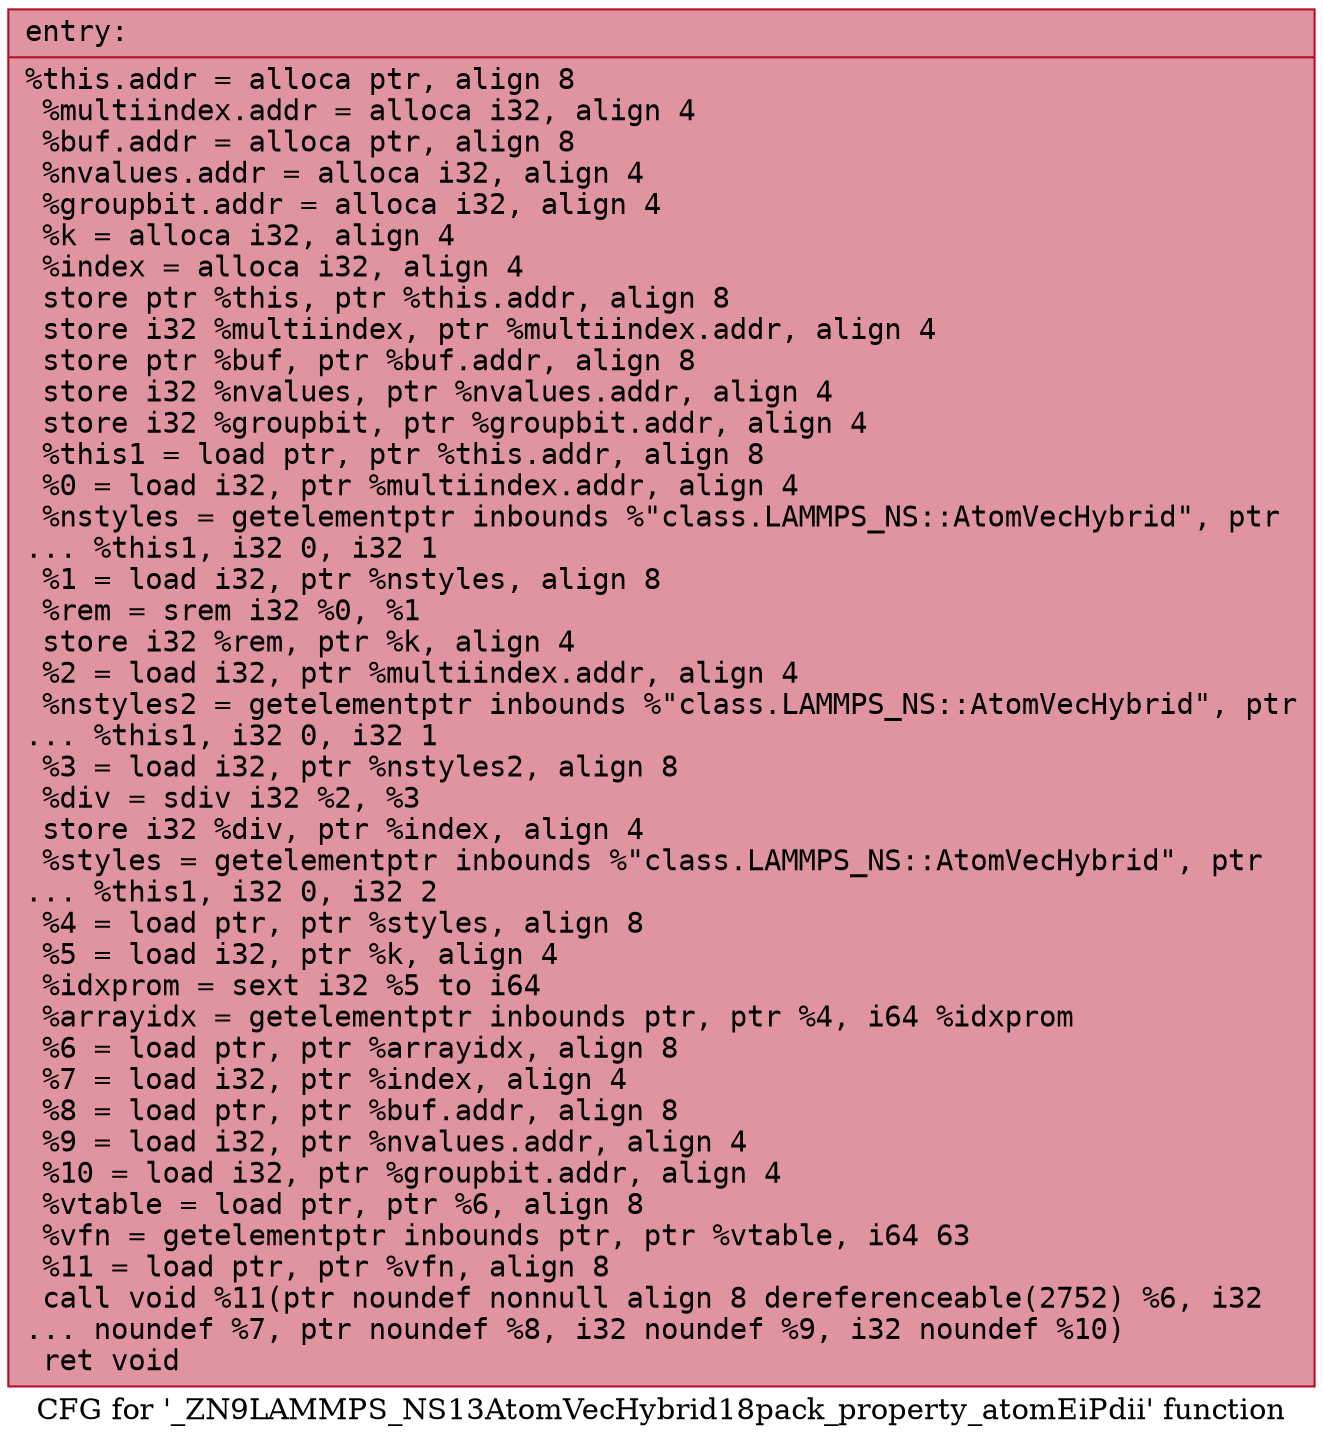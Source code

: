 digraph "CFG for '_ZN9LAMMPS_NS13AtomVecHybrid18pack_property_atomEiPdii' function" {
	label="CFG for '_ZN9LAMMPS_NS13AtomVecHybrid18pack_property_atomEiPdii' function";

	Node0x557e2afadd20 [shape=record,color="#b70d28ff", style=filled, fillcolor="#b70d2870" fontname="Courier",label="{entry:\l|  %this.addr = alloca ptr, align 8\l  %multiindex.addr = alloca i32, align 4\l  %buf.addr = alloca ptr, align 8\l  %nvalues.addr = alloca i32, align 4\l  %groupbit.addr = alloca i32, align 4\l  %k = alloca i32, align 4\l  %index = alloca i32, align 4\l  store ptr %this, ptr %this.addr, align 8\l  store i32 %multiindex, ptr %multiindex.addr, align 4\l  store ptr %buf, ptr %buf.addr, align 8\l  store i32 %nvalues, ptr %nvalues.addr, align 4\l  store i32 %groupbit, ptr %groupbit.addr, align 4\l  %this1 = load ptr, ptr %this.addr, align 8\l  %0 = load i32, ptr %multiindex.addr, align 4\l  %nstyles = getelementptr inbounds %\"class.LAMMPS_NS::AtomVecHybrid\", ptr\l... %this1, i32 0, i32 1\l  %1 = load i32, ptr %nstyles, align 8\l  %rem = srem i32 %0, %1\l  store i32 %rem, ptr %k, align 4\l  %2 = load i32, ptr %multiindex.addr, align 4\l  %nstyles2 = getelementptr inbounds %\"class.LAMMPS_NS::AtomVecHybrid\", ptr\l... %this1, i32 0, i32 1\l  %3 = load i32, ptr %nstyles2, align 8\l  %div = sdiv i32 %2, %3\l  store i32 %div, ptr %index, align 4\l  %styles = getelementptr inbounds %\"class.LAMMPS_NS::AtomVecHybrid\", ptr\l... %this1, i32 0, i32 2\l  %4 = load ptr, ptr %styles, align 8\l  %5 = load i32, ptr %k, align 4\l  %idxprom = sext i32 %5 to i64\l  %arrayidx = getelementptr inbounds ptr, ptr %4, i64 %idxprom\l  %6 = load ptr, ptr %arrayidx, align 8\l  %7 = load i32, ptr %index, align 4\l  %8 = load ptr, ptr %buf.addr, align 8\l  %9 = load i32, ptr %nvalues.addr, align 4\l  %10 = load i32, ptr %groupbit.addr, align 4\l  %vtable = load ptr, ptr %6, align 8\l  %vfn = getelementptr inbounds ptr, ptr %vtable, i64 63\l  %11 = load ptr, ptr %vfn, align 8\l  call void %11(ptr noundef nonnull align 8 dereferenceable(2752) %6, i32\l... noundef %7, ptr noundef %8, i32 noundef %9, i32 noundef %10)\l  ret void\l}"];
}
